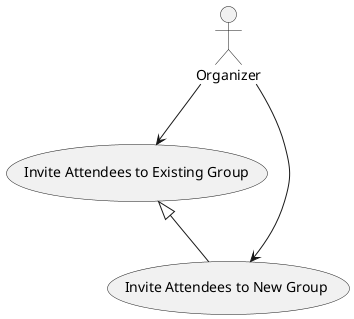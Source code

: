 @startuml Event Use Cases
actor Organizer
usecase "Invite Attendees to Existing Group" as EG
usecase "Invite Attendees to New Group" as NG

Organizer --> EG
Organizer --> NG

EG <|-- NG
@enduml